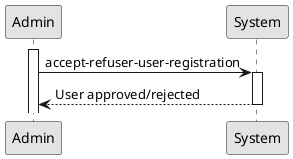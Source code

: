@startuml
'http://plantuml.com/skinparam.html
skinparam monochrome true
skinparam packageStyle rect
skinparam shadowing false

participant Admin as AD
participant System as sys

activate AD
 AD -> sys: accept-refuser-user-registration
  activate sys
  sys --> AD: User approved/rejected
  deactivate sys
@enduml